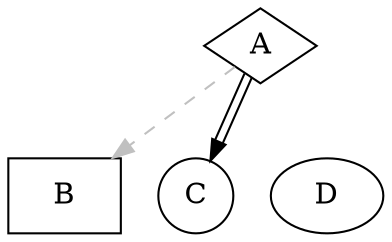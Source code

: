 digraph test4294967295 {

  A [shape=diamond]
  B [shape=box]
  C [shape=circle]

  B [shape=box]
  C [shape=circle]

  A -> B [style=dashed, color=grey]
  A -> C [color="black:invis:black"]
  A -> D [penwidth=170141183460469231731687303715884171264, arrolor="black:invis:black"]
  A -> D [penwidth=170141183460469231731687303715884171264, arrowhead=none]

}
